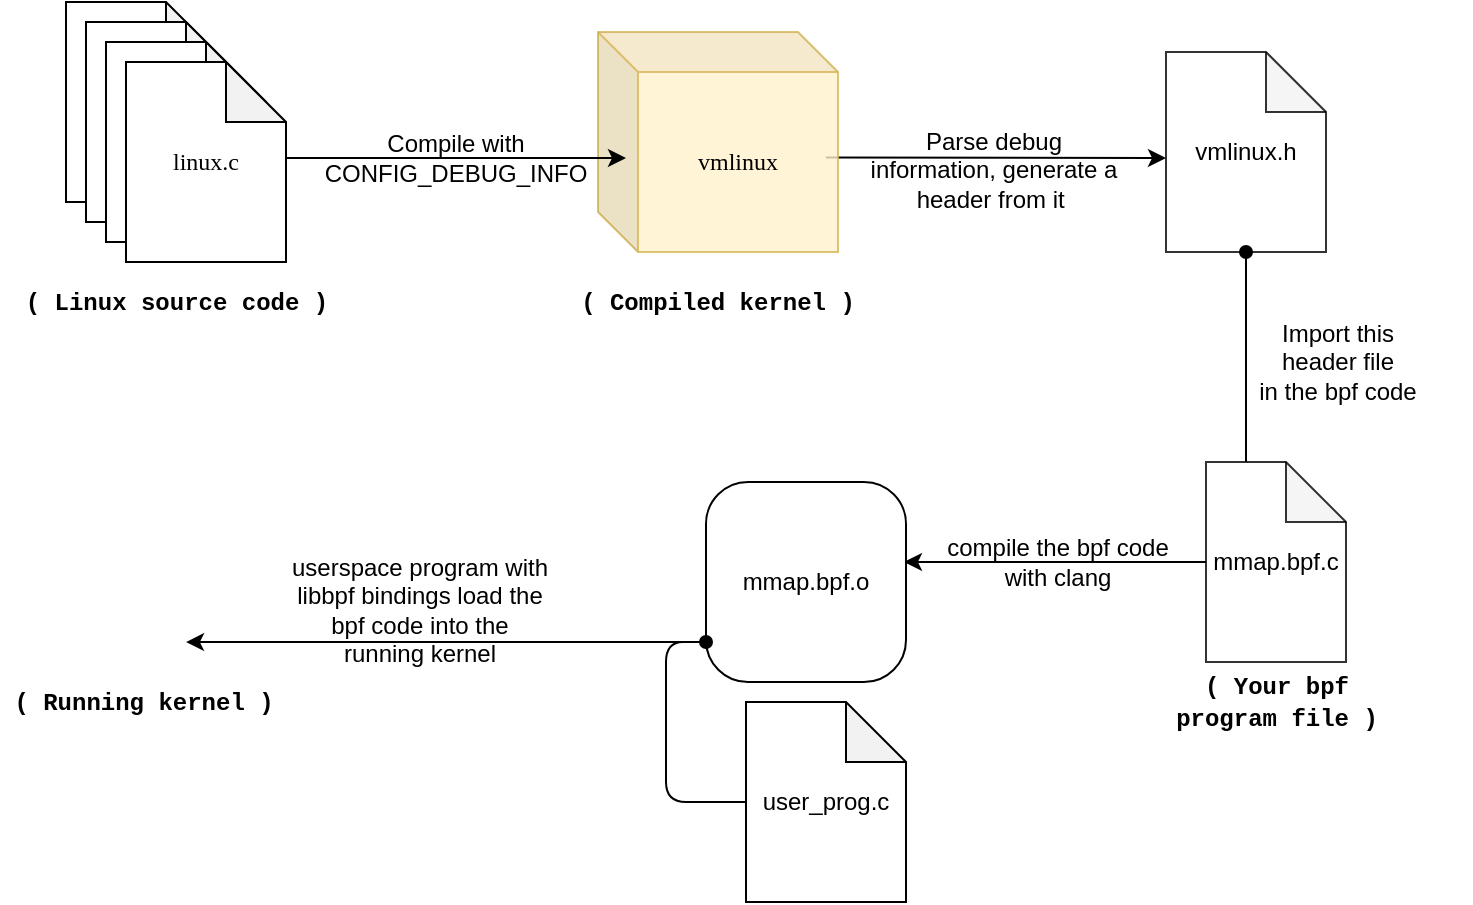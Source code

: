 <mxfile version="14.4.4" type="device"><diagram id="96gYz6sVZkDmdiuE9K0h" name="Page-1"><mxGraphModel dx="983" dy="557" grid="1" gridSize="10" guides="1" tooltips="1" connect="1" arrows="1" fold="1" page="1" pageScale="1" pageWidth="850" pageHeight="1100" math="0" shadow="0"><root><mxCell id="0"/><mxCell id="1" parent="0"/><mxCell id="Hc2z9-wCW3jG2m6qmtmd-35" value="" style="endArrow=classic;html=1;" parent="1" edge="1"><mxGeometry width="50" height="50" relative="1" as="geometry"><mxPoint x="510" y="277.71" as="sourcePoint"/><mxPoint x="680" y="278" as="targetPoint"/></mxGeometry></mxCell><mxCell id="Hc2z9-wCW3jG2m6qmtmd-30" value="&lt;font face=&quot;Garamond&quot;&gt;vmlinux&lt;/font&gt;" style="shape=cube;whiteSpace=wrap;html=1;boundedLbl=1;backgroundOutline=1;darkOpacity=0.05;darkOpacity2=0.1;fillColor=#fff2cc;strokeColor=#d6b656;opacity=80;" parent="1" vertex="1"><mxGeometry x="396" y="215" width="120" height="110" as="geometry"/></mxCell><mxCell id="Hc2z9-wCW3jG2m6qmtmd-4" value="" style="shape=note;whiteSpace=wrap;html=1;backgroundOutline=1;darkOpacity=0.05;" parent="1" vertex="1"><mxGeometry x="130" y="200" width="80" height="100" as="geometry"/></mxCell><mxCell id="Hc2z9-wCW3jG2m6qmtmd-22" value="" style="shape=note;whiteSpace=wrap;html=1;backgroundOutline=1;darkOpacity=0.05;" parent="1" vertex="1"><mxGeometry x="140" y="210" width="80" height="100" as="geometry"/></mxCell><mxCell id="Hc2z9-wCW3jG2m6qmtmd-23" value="" style="shape=note;whiteSpace=wrap;html=1;backgroundOutline=1;darkOpacity=0.05;" parent="1" vertex="1"><mxGeometry x="150" y="220" width="80" height="100" as="geometry"/></mxCell><mxCell id="Hc2z9-wCW3jG2m6qmtmd-24" value="&lt;font face=&quot;Garamond&quot;&gt;linux.c&lt;/font&gt;" style="shape=note;whiteSpace=wrap;html=1;backgroundOutline=1;darkOpacity=0.05;" parent="1" vertex="1"><mxGeometry x="160" y="230" width="80" height="100" as="geometry"/></mxCell><mxCell id="Hc2z9-wCW3jG2m6qmtmd-26" value="&lt;font face=&quot;Courier New&quot;&gt;&lt;b&gt;( Linux source code )&lt;/b&gt;&lt;/font&gt;" style="text;html=1;strokeColor=none;fillColor=none;align=center;verticalAlign=middle;whiteSpace=wrap;rounded=0;" parent="1" vertex="1"><mxGeometry x="107.5" y="340" width="155" height="20" as="geometry"/></mxCell><mxCell id="Hc2z9-wCW3jG2m6qmtmd-31" value="&lt;font face=&quot;Courier New&quot;&gt;&lt;b&gt;( Compiled kernel )&lt;/b&gt;&lt;/font&gt;" style="text;html=1;strokeColor=none;fillColor=none;align=center;verticalAlign=middle;whiteSpace=wrap;rounded=0;" parent="1" vertex="1"><mxGeometry x="384" y="340" width="144" height="20" as="geometry"/></mxCell><mxCell id="Hc2z9-wCW3jG2m6qmtmd-33" value="" style="group" parent="1" vertex="1" connectable="0"><mxGeometry x="240" y="258" width="170" height="40" as="geometry"/></mxCell><mxCell id="Hc2z9-wCW3jG2m6qmtmd-28" value="" style="endArrow=classic;html=1;" parent="Hc2z9-wCW3jG2m6qmtmd-33" edge="1"><mxGeometry width="50" height="50" relative="1" as="geometry"><mxPoint y="20" as="sourcePoint"/><mxPoint x="170" y="20" as="targetPoint"/></mxGeometry></mxCell><mxCell id="Hc2z9-wCW3jG2m6qmtmd-29" value="Compile with &lt;br&gt;CONFIG_DEBUG_INFO" style="text;html=1;strokeColor=none;fillColor=none;align=center;verticalAlign=middle;whiteSpace=wrap;rounded=0;" parent="Hc2z9-wCW3jG2m6qmtmd-33" vertex="1"><mxGeometry x="18.889" width="132.222" height="40" as="geometry"/></mxCell><mxCell id="Hc2z9-wCW3jG2m6qmtmd-40" value="Parse debug information, generate a header from it&amp;nbsp;" style="text;html=1;strokeColor=none;fillColor=none;align=center;verticalAlign=middle;whiteSpace=wrap;rounded=0;" parent="1" vertex="1"><mxGeometry x="527.999" y="264" width="132.222" height="40" as="geometry"/></mxCell><mxCell id="Hc2z9-wCW3jG2m6qmtmd-41" value="vmlinux.h" style="shape=note;whiteSpace=wrap;html=1;backgroundOutline=1;darkOpacity=0.05;opacity=80;" parent="1" vertex="1"><mxGeometry x="680" y="225" width="80" height="100" as="geometry"/></mxCell><mxCell id="Hc2z9-wCW3jG2m6qmtmd-42" value="" style="endArrow=oval;html=1;endFill=1;exitX=0;exitY=0;exitDx=20;exitDy=0;exitPerimeter=0;" parent="1" source="Hc2z9-wCW3jG2m6qmtmd-44" edge="1"><mxGeometry width="50" height="50" relative="1" as="geometry"><mxPoint x="640" y="440" as="sourcePoint"/><mxPoint x="720" y="325" as="targetPoint"/></mxGeometry></mxCell><mxCell id="Hc2z9-wCW3jG2m6qmtmd-44" value="mmap.bpf.c" style="shape=note;whiteSpace=wrap;html=1;backgroundOutline=1;darkOpacity=0.05;opacity=80;" parent="1" vertex="1"><mxGeometry x="700" y="430" width="70" height="100" as="geometry"/></mxCell><mxCell id="Hc2z9-wCW3jG2m6qmtmd-45" value="&lt;font face=&quot;Courier New&quot;&gt;&lt;b&gt;( Your bpf &lt;br&gt;program file )&lt;/b&gt;&lt;/font&gt;" style="text;html=1;strokeColor=none;fillColor=none;align=center;verticalAlign=middle;whiteSpace=wrap;rounded=0;" parent="1" vertex="1"><mxGeometry x="657.5" y="540" width="155" height="20" as="geometry"/></mxCell><mxCell id="Hc2z9-wCW3jG2m6qmtmd-48" value="Import this &lt;br&gt;header file&lt;br&gt;in the bpf code" style="text;html=1;strokeColor=none;fillColor=none;align=center;verticalAlign=middle;whiteSpace=wrap;rounded=0;" parent="1" vertex="1"><mxGeometry x="699.999" y="360" width="132.222" height="40" as="geometry"/></mxCell><mxCell id="Hc2z9-wCW3jG2m6qmtmd-50" value="" style="shape=image;verticalLabelPosition=bottom;labelBackgroundColor=#ffffff;verticalAlign=top;aspect=fixed;imageAspect=0;image=https://freepngimg.com/thumb/penguin/75902-tux-kernel-racer-penguins-linux-penguin.png;" parent="1" vertex="1"><mxGeometry x="121" y="410" width="99" height="120" as="geometry"/></mxCell><mxCell id="Hc2z9-wCW3jG2m6qmtmd-51" value="&lt;font face=&quot;Courier New&quot;&gt;&lt;b&gt;( Running kernel )&lt;/b&gt;&lt;/font&gt;" style="text;html=1;strokeColor=none;fillColor=none;align=center;verticalAlign=middle;whiteSpace=wrap;rounded=0;" parent="1" vertex="1"><mxGeometry x="97" y="540" width="144" height="20" as="geometry"/></mxCell><mxCell id="Hc2z9-wCW3jG2m6qmtmd-52" value="" style="endArrow=classic;html=1;exitX=0;exitY=0.5;exitDx=0;exitDy=0;exitPerimeter=0;entryX=0.99;entryY=0.4;entryDx=0;entryDy=0;entryPerimeter=0;" parent="1" source="Hc2z9-wCW3jG2m6qmtmd-44" target="8TjBG63SRn03JcHWAEi9-2" edge="1"><mxGeometry width="50" height="50" relative="1" as="geometry"><mxPoint x="510" y="520" as="sourcePoint"/><mxPoint x="600" y="480" as="targetPoint"/></mxGeometry></mxCell><mxCell id="Hc2z9-wCW3jG2m6qmtmd-53" value="userspace program with libbpf bindings load the bpf code into the running kernel" style="text;html=1;strokeColor=none;fillColor=none;align=center;verticalAlign=middle;whiteSpace=wrap;rounded=0;" parent="1" vertex="1"><mxGeometry x="240.999" y="484" width="132.222" height="40" as="geometry"/></mxCell><mxCell id="8TjBG63SRn03JcHWAEi9-1" value="" style="shape=image;verticalLabelPosition=bottom;labelBackgroundColor=#ffffff;verticalAlign=top;aspect=fixed;imageAspect=0;image=https://upload.wikimedia.org/wikipedia/en/thumb/4/4c/LLVM_Logo.svg/1200px-LLVM_Logo.svg.png;" vertex="1" parent="1"><mxGeometry x="480" y="370" width="133.34" height="100" as="geometry"/></mxCell><mxCell id="8TjBG63SRn03JcHWAEi9-2" value="mmap.bpf.o" style="rounded=1;whiteSpace=wrap;html=1;arcSize=21;" vertex="1" parent="1"><mxGeometry x="450" y="440" width="100" height="100" as="geometry"/></mxCell><mxCell id="8TjBG63SRn03JcHWAEi9-4" value="compile the bpf code&lt;br&gt;with clang" style="text;html=1;strokeColor=none;fillColor=none;align=center;verticalAlign=middle;whiteSpace=wrap;rounded=0;" vertex="1" parent="1"><mxGeometry x="559.999" y="460" width="132.222" height="40" as="geometry"/></mxCell><mxCell id="8TjBG63SRn03JcHWAEi9-7" value="user_prog.c" style="shape=note;whiteSpace=wrap;html=1;backgroundOutline=1;darkOpacity=0.05;" vertex="1" parent="1"><mxGeometry x="470" y="550" width="80" height="100" as="geometry"/></mxCell><mxCell id="8TjBG63SRn03JcHWAEi9-11" value="" style="endArrow=oval;html=1;exitX=0;exitY=0.5;exitDx=0;exitDy=0;exitPerimeter=0;entryX=0;entryY=0.8;entryDx=0;entryDy=0;entryPerimeter=0;endFill=1;" edge="1" parent="1" source="8TjBG63SRn03JcHWAEi9-7" target="8TjBG63SRn03JcHWAEi9-2"><mxGeometry width="50" height="50" relative="1" as="geometry"><mxPoint x="420" y="630" as="sourcePoint"/><mxPoint x="410" y="530" as="targetPoint"/><Array as="points"><mxPoint x="430" y="600"/><mxPoint x="430" y="570"/><mxPoint x="430" y="550"/><mxPoint x="430" y="520"/></Array></mxGeometry></mxCell><mxCell id="8TjBG63SRn03JcHWAEi9-12" value="" style="endArrow=classic;html=1;entryX=0.697;entryY=0.917;entryDx=0;entryDy=0;entryPerimeter=0;" edge="1" parent="1" target="Hc2z9-wCW3jG2m6qmtmd-50"><mxGeometry width="50" height="50" relative="1" as="geometry"><mxPoint x="440" y="520" as="sourcePoint"/><mxPoint x="410" y="510" as="targetPoint"/></mxGeometry></mxCell></root></mxGraphModel></diagram></mxfile>